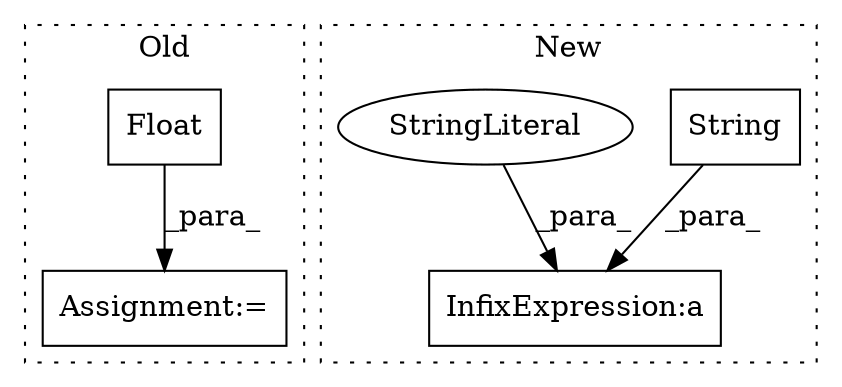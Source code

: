 digraph G {
subgraph cluster0 {
1 [label="Float" a="32" s="4534,4543" l="6,1" shape="box"];
5 [label="Assignment:=" a="7" s="4525" l="1" shape="box"];
label = "Old";
style="dotted";
}
subgraph cluster1 {
2 [label="String" a="32" s="3887,3902" l="7,1" shape="box"];
3 [label="InfixExpression:a" a="27" s="3879" l="8" shape="box"];
4 [label="StringLiteral" a="45" s="3873" l="6" shape="ellipse"];
label = "New";
style="dotted";
}
1 -> 5 [label="_para_"];
2 -> 3 [label="_para_"];
4 -> 3 [label="_para_"];
}